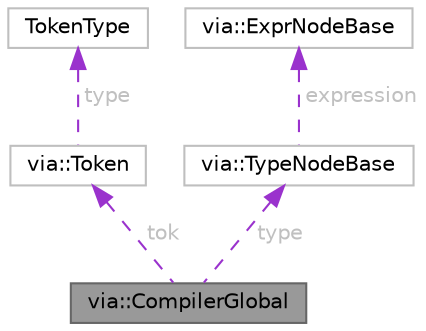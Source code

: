 digraph "via::CompilerGlobal"
{
 // LATEX_PDF_SIZE
  bgcolor="transparent";
  edge [fontname=Helvetica,fontsize=10,labelfontname=Helvetica,labelfontsize=10];
  node [fontname=Helvetica,fontsize=10,shape=box,height=0.2,width=0.4];
  Node1 [id="Node000001",label="via::CompilerGlobal",height=0.2,width=0.4,color="gray40", fillcolor="grey60", style="filled", fontcolor="black",tooltip="A pure-data structure that represents a global variable."];
  Node2 -> Node1 [id="edge1_Node000001_Node000002",dir="back",color="darkorchid3",style="dashed",tooltip=" ",label=" tok",fontcolor="grey" ];
  Node2 [id="Node000002",label="via::Token",height=0.2,width=0.4,color="grey75", fillcolor="white", style="filled",URL="$structvia_1_1Token.html",tooltip=" "];
  Node3 -> Node2 [id="edge2_Node000002_Node000003",dir="back",color="darkorchid3",style="dashed",tooltip=" ",label=" type",fontcolor="grey" ];
  Node3 [id="Node000003",label="TokenType",height=0.2,width=0.4,color="grey75", fillcolor="white", style="filled",tooltip=" "];
  Node4 -> Node1 [id="edge3_Node000001_Node000004",dir="back",color="darkorchid3",style="dashed",tooltip=" ",label=" type",fontcolor="grey" ];
  Node4 [id="Node000004",label="via::TypeNodeBase",height=0.2,width=0.4,color="grey75", fillcolor="white", style="filled",URL="$structvia_1_1TypeNodeBase.html",tooltip=" "];
  Node5 -> Node4 [id="edge4_Node000004_Node000005",dir="back",color="darkorchid3",style="dashed",tooltip=" ",label=" expression",fontcolor="grey" ];
  Node5 [id="Node000005",label="via::ExprNodeBase",height=0.2,width=0.4,color="grey75", fillcolor="white", style="filled",URL="$structvia_1_1ExprNodeBase.html",tooltip=" "];
}
